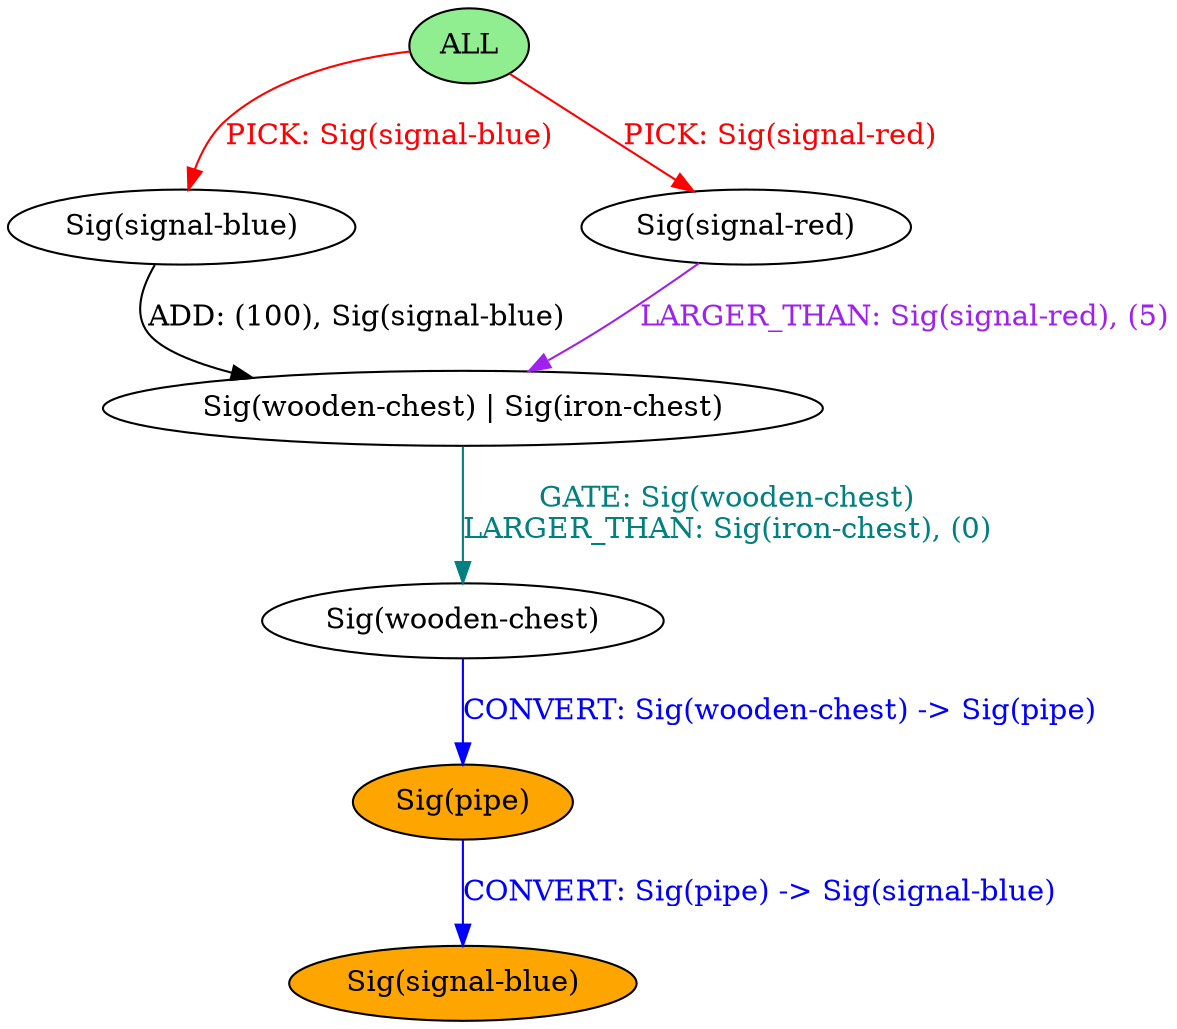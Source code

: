 strict digraph {
	nodesep=1
	7	[style=filled fillcolor=white label="Sig(signal-blue)"]
	0	[style=filled fillcolor=lightgreen label="ALL"]
	3	[style=filled fillcolor=white label="Sig(signal-red)"]
	9	[style=filled fillcolor=white label="Sig(wooden-chest)"]
	8	[style=filled fillcolor=white label="Sig(wooden-chest) | Sig(iron-chest)"]
	11	[style=filled fillcolor=orange label="Sig(signal-blue)"]
	10	[style=filled fillcolor=orange label="Sig(pipe)"]
	7 -> 8	[label="ADD: (100), Sig(signal-blue)" color=black fontcolor=black]
	0 -> 3	[label="PICK: Sig(signal-red)" color=red fontcolor=red]
	0 -> 7	[label="PICK: Sig(signal-blue)" color=red fontcolor=red]
	3 -> 8	[label="LARGER_THAN: Sig(signal-red), (5)" color=purple fontcolor=purple]
	9 -> 10	[label="CONVERT: Sig(wooden-chest) -> Sig(pipe)" color=blue fontcolor=blue]
	8 -> 9	[label="GATE: Sig(wooden-chest)
LARGER_THAN: Sig(iron-chest), (0)" color=teal fontcolor=teal]
	10 -> 11	[label="CONVERT: Sig(pipe) -> Sig(signal-blue)" color=blue fontcolor=blue]
}

